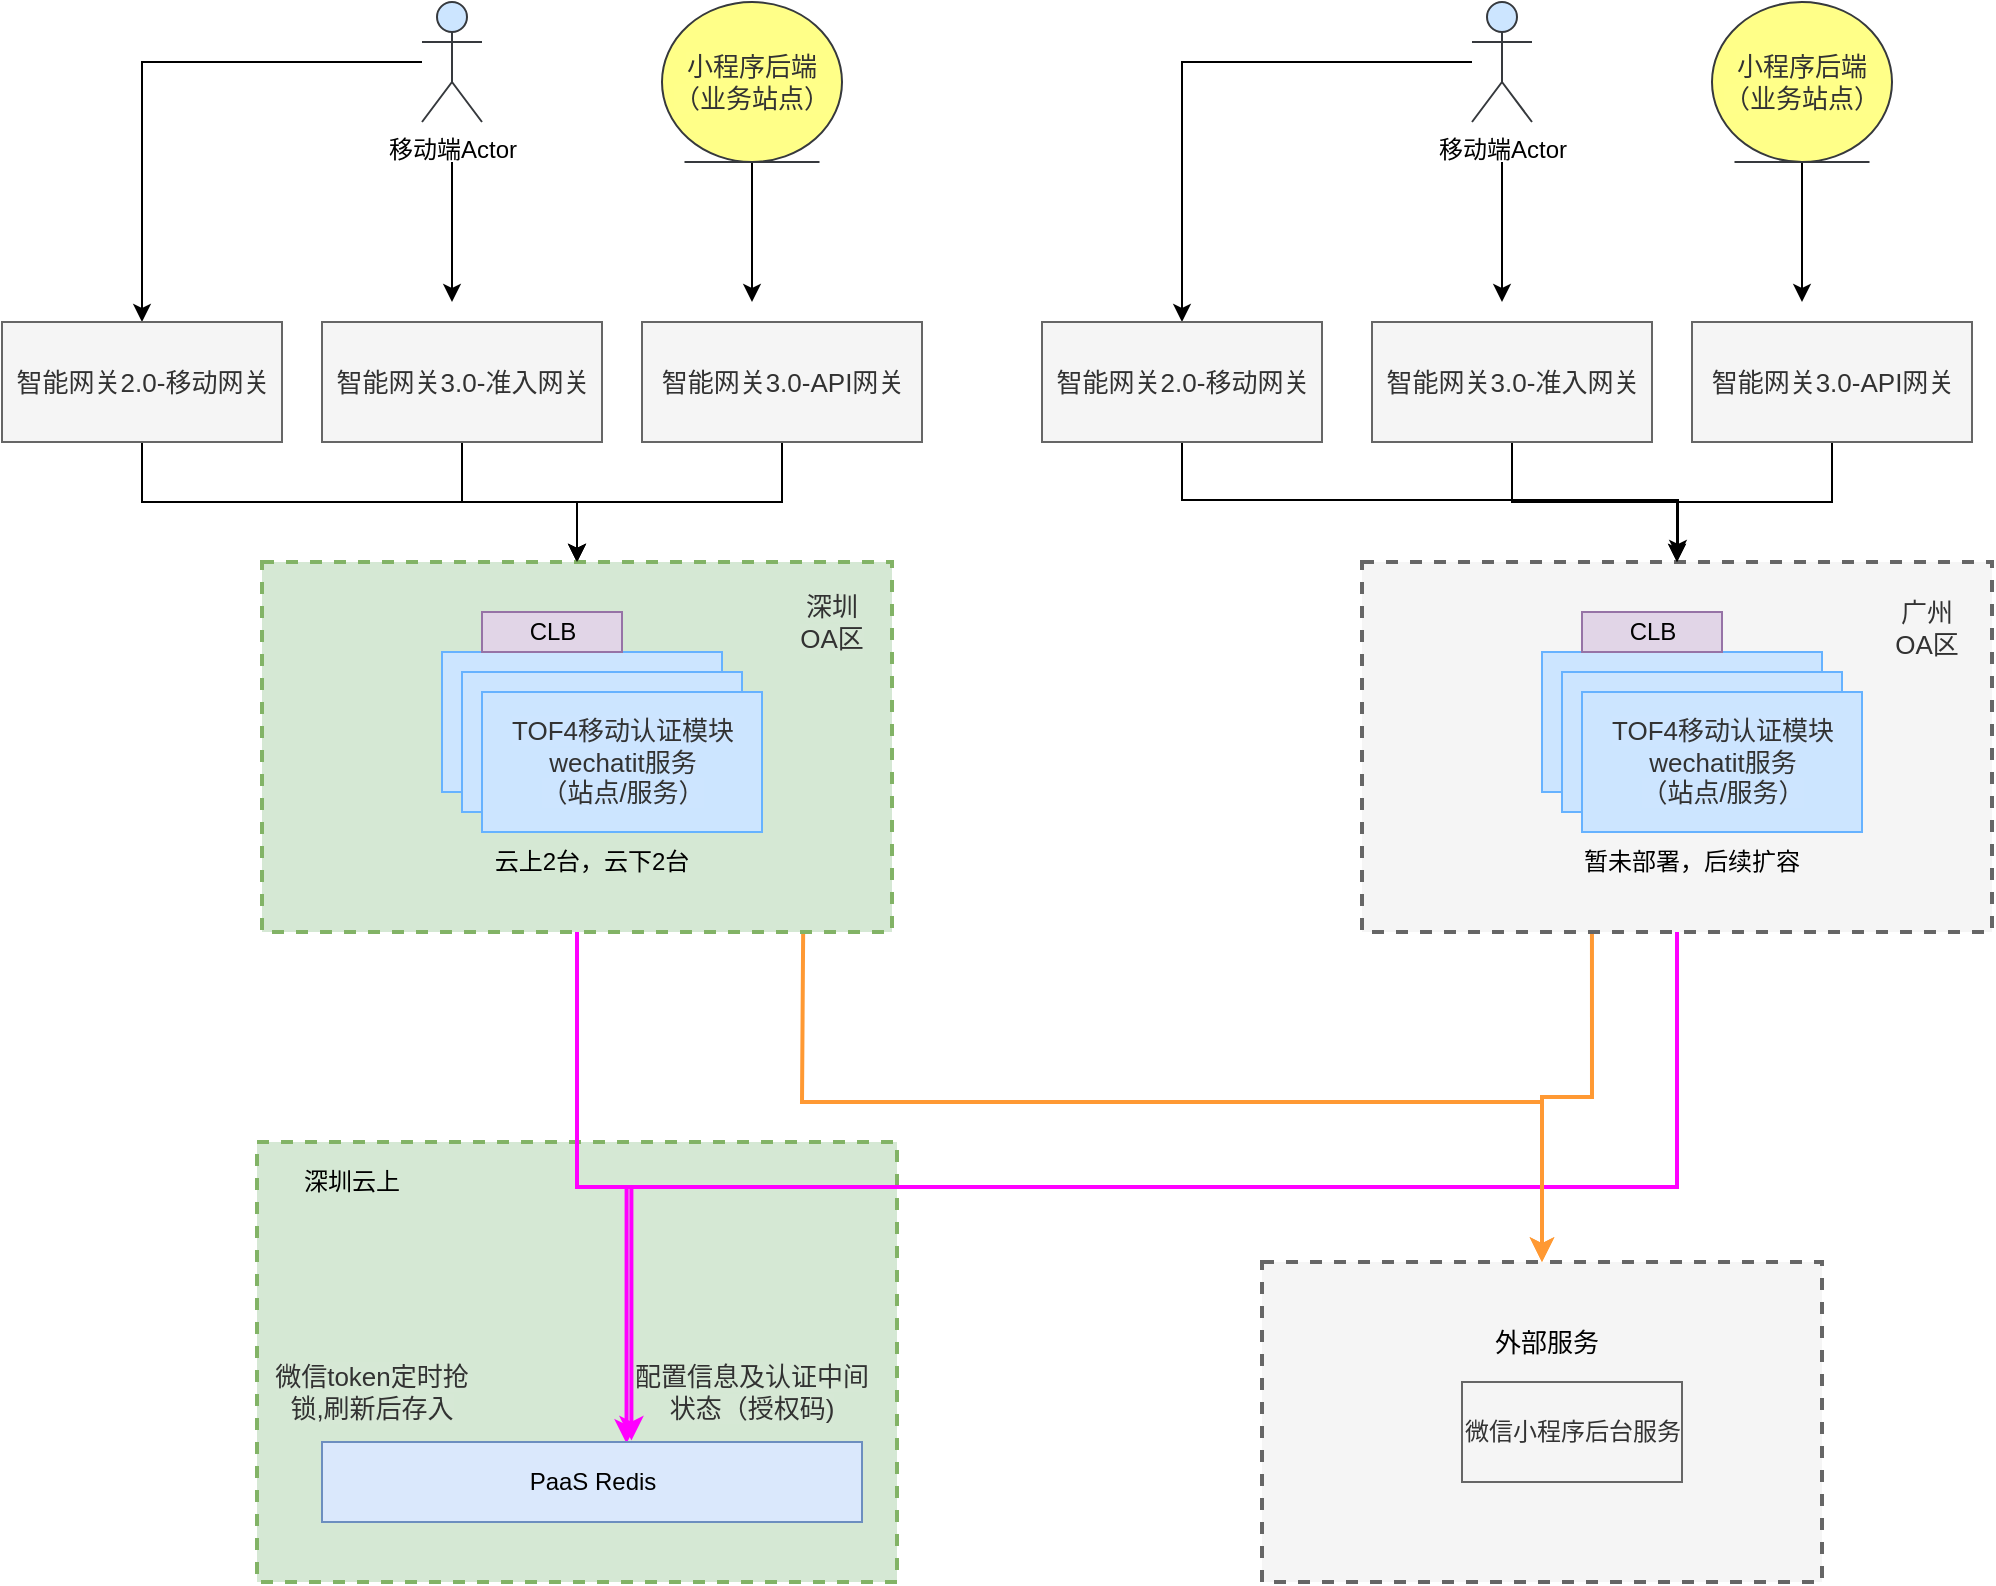 <mxfile version="15.6.6" type="github">
  <diagram id="l8hXMBHkgcEJcSW0mbfh" name="Page-1">
    <mxGraphModel dx="2595" dy="1459" grid="1" gridSize="10" guides="1" tooltips="1" connect="1" arrows="1" fold="1" page="1" pageScale="1" pageWidth="1169" pageHeight="827" math="0" shadow="0">
      <root>
        <mxCell id="0" />
        <mxCell id="1" parent="0" />
        <mxCell id="QLdKvDdlwKD8bKzd8T9b-104" value="" style="rounded=0;whiteSpace=wrap;html=1;dashed=1;strokeWidth=2;strokeColor=#82b366;fillColor=#d5e8d4;" vertex="1" parent="1">
          <mxGeometry x="-262.5" y="-140" width="320" height="220" as="geometry" />
        </mxCell>
        <mxCell id="QLdKvDdlwKD8bKzd8T9b-105" style="edgeStyle=orthogonalEdgeStyle;rounded=0;orthogonalLoop=1;jettySize=auto;html=1;" edge="1" parent="1">
          <mxGeometry relative="1" as="geometry">
            <mxPoint x="-165" y="-560" as="targetPoint" />
            <mxPoint x="-165" y="-630" as="sourcePoint" />
            <Array as="points">
              <mxPoint x="-165" y="-580" />
              <mxPoint x="-165" y="-580" />
            </Array>
          </mxGeometry>
        </mxCell>
        <mxCell id="QLdKvDdlwKD8bKzd8T9b-106" style="edgeStyle=orthogonalEdgeStyle;rounded=0;orthogonalLoop=1;jettySize=auto;html=1;" edge="1" parent="1" source="QLdKvDdlwKD8bKzd8T9b-107" target="QLdKvDdlwKD8bKzd8T9b-149">
          <mxGeometry relative="1" as="geometry" />
        </mxCell>
        <mxCell id="QLdKvDdlwKD8bKzd8T9b-107" value="移动端Actor" style="shape=umlActor;verticalLabelPosition=bottom;verticalAlign=top;html=1;fillColor=#cce5ff;strokeColor=#36393d;" vertex="1" parent="1">
          <mxGeometry x="-180" y="-710" width="30" height="60" as="geometry" />
        </mxCell>
        <mxCell id="QLdKvDdlwKD8bKzd8T9b-108" style="edgeStyle=orthogonalEdgeStyle;rounded=0;orthogonalLoop=1;jettySize=auto;html=1;exitX=0.5;exitY=1;exitDx=0;exitDy=0;" edge="1" parent="1" source="QLdKvDdlwKD8bKzd8T9b-109">
          <mxGeometry relative="1" as="geometry">
            <mxPoint x="-15" y="-560" as="targetPoint" />
          </mxGeometry>
        </mxCell>
        <mxCell id="QLdKvDdlwKD8bKzd8T9b-109" value="&lt;span style=&quot;color: rgb(50 , 50 , 50) ; font-size: 13px ; background-color: rgba(255 , 255 , 255 , 0.01)&quot;&gt;小程序后端（业务站点）&lt;/span&gt;" style="ellipse;shape=umlEntity;whiteSpace=wrap;html=1;fillColor=#ffff88;strokeColor=#36393d;" vertex="1" parent="1">
          <mxGeometry x="-60" y="-710" width="90" height="80" as="geometry" />
        </mxCell>
        <mxCell id="QLdKvDdlwKD8bKzd8T9b-110" style="edgeStyle=orthogonalEdgeStyle;rounded=0;orthogonalLoop=1;jettySize=auto;html=1;exitX=0.5;exitY=1;exitDx=0;exitDy=0;entryX=0.5;entryY=0;entryDx=0;entryDy=0;" edge="1" parent="1" source="QLdKvDdlwKD8bKzd8T9b-111" target="QLdKvDdlwKD8bKzd8T9b-116">
          <mxGeometry relative="1" as="geometry" />
        </mxCell>
        <mxCell id="QLdKvDdlwKD8bKzd8T9b-111" value="&lt;span style=&quot;color: rgb(50 , 50 , 50) ; font-size: 13px ; background-color: rgba(255 , 255 , 255 , 0.01)&quot;&gt;智能网关3.0-准入网关&lt;/span&gt;" style="html=1;fillColor=#f5f5f5;strokeColor=#666666;fontColor=#333333;" vertex="1" parent="1">
          <mxGeometry x="-230" y="-550" width="140" height="60" as="geometry" />
        </mxCell>
        <mxCell id="QLdKvDdlwKD8bKzd8T9b-112" style="edgeStyle=orthogonalEdgeStyle;rounded=0;orthogonalLoop=1;jettySize=auto;html=1;exitX=0.5;exitY=1;exitDx=0;exitDy=0;entryX=0.5;entryY=0;entryDx=0;entryDy=0;" edge="1" parent="1" source="QLdKvDdlwKD8bKzd8T9b-113" target="QLdKvDdlwKD8bKzd8T9b-116">
          <mxGeometry relative="1" as="geometry" />
        </mxCell>
        <mxCell id="QLdKvDdlwKD8bKzd8T9b-113" value="&lt;span style=&quot;color: rgb(50 , 50 , 50) ; font-size: 13px ; background-color: rgba(255 , 255 , 255 , 0.01)&quot;&gt;智能网关3.0-API网关&lt;/span&gt;" style="html=1;strokeColor=#666666;fillColor=#f5f5f5;fontColor=#333333;" vertex="1" parent="1">
          <mxGeometry x="-70" y="-550" width="140" height="60" as="geometry" />
        </mxCell>
        <mxCell id="QLdKvDdlwKD8bKzd8T9b-114" style="edgeStyle=orthogonalEdgeStyle;rounded=0;orthogonalLoop=1;jettySize=auto;html=1;exitX=0.5;exitY=1;exitDx=0;exitDy=0;entryX=0.573;entryY=-0.02;entryDx=0;entryDy=0;entryPerimeter=0;strokeColor=#FF00FF;strokeWidth=2;" edge="1" parent="1" source="QLdKvDdlwKD8bKzd8T9b-116" target="QLdKvDdlwKD8bKzd8T9b-139">
          <mxGeometry relative="1" as="geometry" />
        </mxCell>
        <mxCell id="QLdKvDdlwKD8bKzd8T9b-115" style="edgeStyle=orthogonalEdgeStyle;rounded=0;orthogonalLoop=1;jettySize=auto;html=1;exitX=0.86;exitY=1;exitDx=0;exitDy=0;entryX=0.5;entryY=0;entryDx=0;entryDy=0;exitPerimeter=0;fillColor=#ffcc99;strokeColor=#FF9933;strokeWidth=2;" edge="1" parent="1" source="QLdKvDdlwKD8bKzd8T9b-116" target="QLdKvDdlwKD8bKzd8T9b-143">
          <mxGeometry relative="1" as="geometry">
            <Array as="points">
              <mxPoint x="11" y="-291" />
              <mxPoint x="10" y="-160" />
              <mxPoint x="405" y="-160" />
            </Array>
          </mxGeometry>
        </mxCell>
        <mxCell id="QLdKvDdlwKD8bKzd8T9b-116" value="" style="html=1;dashed=1;strokeWidth=2;strokeColor=#82b366;fillColor=#d5e8d4;" vertex="1" parent="1">
          <mxGeometry x="-260" y="-430" width="315" height="185" as="geometry" />
        </mxCell>
        <mxCell id="QLdKvDdlwKD8bKzd8T9b-117" value="&lt;div style=&quot;resize: none ; outline: 0px ; font-size: 13px ; color: rgb(50 , 50 , 50)&quot;&gt;&lt;br&gt;&lt;/div&gt;" style="html=1;strokeColor=#66B2FF;fillColor=#CCE5FF;" vertex="1" parent="1">
          <mxGeometry x="-170" y="-385" width="140" height="70" as="geometry" />
        </mxCell>
        <mxCell id="QLdKvDdlwKD8bKzd8T9b-118" value="&lt;div style=&quot;resize: none ; outline: 0px ; font-size: 13px ; color: rgb(50 , 50 , 50)&quot;&gt;&lt;br&gt;&lt;/div&gt;" style="html=1;strokeColor=#66B2FF;fillColor=#CCE5FF;" vertex="1" parent="1">
          <mxGeometry x="-160" y="-375" width="140" height="70" as="geometry" />
        </mxCell>
        <mxCell id="QLdKvDdlwKD8bKzd8T9b-119" value="&lt;div style=&quot;resize: none ; outline: 0px ; font-size: 13px ; color: rgb(50 , 50 , 50)&quot;&gt;&lt;/div&gt;&lt;span style=&quot;color: rgb(50 , 50 , 50) ; font-size: 13px ; background-color: rgba(255 , 255 , 255 , 0.01)&quot;&gt;TOF4移动认证模块&lt;br&gt;wechatit服务&lt;br&gt;（站点/服务）&lt;/span&gt;" style="html=1;strokeColor=#66B2FF;fillColor=#CCE5FF;" vertex="1" parent="1">
          <mxGeometry x="-150" y="-365" width="140" height="70" as="geometry" />
        </mxCell>
        <mxCell id="QLdKvDdlwKD8bKzd8T9b-120" value="CLB" style="html=1;fillColor=#e1d5e7;strokeColor=#9673a6;" vertex="1" parent="1">
          <mxGeometry x="-150" y="-405" width="70" height="20" as="geometry" />
        </mxCell>
        <mxCell id="QLdKvDdlwKD8bKzd8T9b-121" value="&lt;span style=&quot;color: rgb(50 , 50 , 50) ; font-size: 13px ; background-color: rgba(255 , 255 , 255 , 0.01)&quot;&gt;深圳OA区&lt;/span&gt;" style="text;html=1;strokeColor=none;fillColor=none;align=center;verticalAlign=middle;whiteSpace=wrap;rounded=0;" vertex="1" parent="1">
          <mxGeometry x="5" y="-410" width="40" height="20" as="geometry" />
        </mxCell>
        <mxCell id="QLdKvDdlwKD8bKzd8T9b-122" value="云上2台，云下2台" style="text;html=1;strokeColor=none;fillColor=none;align=center;verticalAlign=middle;whiteSpace=wrap;rounded=0;" vertex="1" parent="1">
          <mxGeometry x="-170" y="-290" width="150" height="20" as="geometry" />
        </mxCell>
        <mxCell id="QLdKvDdlwKD8bKzd8T9b-123" style="edgeStyle=orthogonalEdgeStyle;rounded=0;orthogonalLoop=1;jettySize=auto;html=1;exitX=0.5;exitY=1;exitDx=0;exitDy=0;entryX=0.564;entryY=0.02;entryDx=0;entryDy=0;entryPerimeter=0;strokeColor=#FF00FF;strokeWidth=2;" edge="1" parent="1" source="QLdKvDdlwKD8bKzd8T9b-125" target="QLdKvDdlwKD8bKzd8T9b-139">
          <mxGeometry relative="1" as="geometry">
            <mxPoint x="-102" y="-80" as="targetPoint" />
          </mxGeometry>
        </mxCell>
        <mxCell id="QLdKvDdlwKD8bKzd8T9b-124" style="edgeStyle=orthogonalEdgeStyle;rounded=0;orthogonalLoop=1;jettySize=auto;html=1;exitX=0.365;exitY=1.005;exitDx=0;exitDy=0;entryX=0.5;entryY=0;entryDx=0;entryDy=0;exitPerimeter=0;strokeWidth=2;strokeColor=#FF9933;" edge="1" parent="1" source="QLdKvDdlwKD8bKzd8T9b-125" target="QLdKvDdlwKD8bKzd8T9b-143">
          <mxGeometry relative="1" as="geometry" />
        </mxCell>
        <mxCell id="QLdKvDdlwKD8bKzd8T9b-125" value="" style="html=1;dashed=1;strokeColor=#666666;strokeWidth=2;fillColor=#f5f5f5;fontColor=#333333;" vertex="1" parent="1">
          <mxGeometry x="290" y="-430" width="315" height="185" as="geometry" />
        </mxCell>
        <mxCell id="QLdKvDdlwKD8bKzd8T9b-126" value="&lt;div style=&quot;resize: none ; outline: 0px ; font-size: 13px ; color: rgb(50 , 50 , 50)&quot;&gt;&lt;br&gt;&lt;/div&gt;" style="html=1;strokeColor=#66B2FF;fillColor=#CCE5FF;" vertex="1" parent="1">
          <mxGeometry x="380" y="-385" width="140" height="70" as="geometry" />
        </mxCell>
        <mxCell id="QLdKvDdlwKD8bKzd8T9b-127" value="CLB" style="html=1;fillColor=#e1d5e7;strokeColor=#9673a6;" vertex="1" parent="1">
          <mxGeometry x="400" y="-405" width="70" height="20" as="geometry" />
        </mxCell>
        <mxCell id="QLdKvDdlwKD8bKzd8T9b-128" value="&lt;span style=&quot;color: rgb(50 , 50 , 50) ; font-size: 13px ; background-color: rgba(255 , 255 , 255 , 0.01)&quot;&gt;广州&lt;br&gt;OA区&lt;/span&gt;" style="text;html=1;strokeColor=none;fillColor=none;align=center;verticalAlign=middle;whiteSpace=wrap;rounded=0;" vertex="1" parent="1">
          <mxGeometry x="550" y="-405" width="45" height="15" as="geometry" />
        </mxCell>
        <mxCell id="QLdKvDdlwKD8bKzd8T9b-129" value="暂未部署，后续扩容" style="text;html=1;strokeColor=none;fillColor=none;align=center;verticalAlign=middle;whiteSpace=wrap;rounded=0;" vertex="1" parent="1">
          <mxGeometry x="370" y="-290" width="170" height="20" as="geometry" />
        </mxCell>
        <mxCell id="QLdKvDdlwKD8bKzd8T9b-130" style="edgeStyle=orthogonalEdgeStyle;rounded=0;orthogonalLoop=1;jettySize=auto;html=1;" edge="1" parent="1">
          <mxGeometry relative="1" as="geometry">
            <mxPoint x="360" y="-560" as="targetPoint" />
            <mxPoint x="360" y="-630" as="sourcePoint" />
            <Array as="points">
              <mxPoint x="360" y="-580" />
              <mxPoint x="360" y="-580" />
            </Array>
          </mxGeometry>
        </mxCell>
        <mxCell id="QLdKvDdlwKD8bKzd8T9b-131" style="edgeStyle=orthogonalEdgeStyle;rounded=0;orthogonalLoop=1;jettySize=auto;html=1;" edge="1" parent="1" source="QLdKvDdlwKD8bKzd8T9b-132" target="QLdKvDdlwKD8bKzd8T9b-151">
          <mxGeometry relative="1" as="geometry" />
        </mxCell>
        <mxCell id="QLdKvDdlwKD8bKzd8T9b-132" value="移动端Actor" style="shape=umlActor;verticalLabelPosition=bottom;verticalAlign=top;html=1;fillColor=#cce5ff;strokeColor=#36393d;" vertex="1" parent="1">
          <mxGeometry x="345" y="-710" width="30" height="60" as="geometry" />
        </mxCell>
        <mxCell id="QLdKvDdlwKD8bKzd8T9b-133" style="edgeStyle=orthogonalEdgeStyle;rounded=0;orthogonalLoop=1;jettySize=auto;html=1;exitX=0.5;exitY=1;exitDx=0;exitDy=0;" edge="1" parent="1" source="QLdKvDdlwKD8bKzd8T9b-134">
          <mxGeometry relative="1" as="geometry">
            <mxPoint x="510" y="-560" as="targetPoint" />
          </mxGeometry>
        </mxCell>
        <mxCell id="QLdKvDdlwKD8bKzd8T9b-134" value="&lt;span style=&quot;color: rgb(50 , 50 , 50) ; font-size: 13px ; background-color: rgba(255 , 255 , 255 , 0.01)&quot;&gt;小程序后端（业务站点）&lt;/span&gt;" style="ellipse;shape=umlEntity;whiteSpace=wrap;html=1;fillColor=#ffff88;strokeColor=#36393d;" vertex="1" parent="1">
          <mxGeometry x="465" y="-710" width="90" height="80" as="geometry" />
        </mxCell>
        <mxCell id="QLdKvDdlwKD8bKzd8T9b-135" style="edgeStyle=orthogonalEdgeStyle;rounded=0;orthogonalLoop=1;jettySize=auto;html=1;exitX=0.5;exitY=1;exitDx=0;exitDy=0;entryX=0.5;entryY=0;entryDx=0;entryDy=0;" edge="1" parent="1" source="QLdKvDdlwKD8bKzd8T9b-136" target="QLdKvDdlwKD8bKzd8T9b-125">
          <mxGeometry relative="1" as="geometry">
            <Array as="points">
              <mxPoint x="365" y="-460" />
              <mxPoint x="448" y="-460" />
            </Array>
          </mxGeometry>
        </mxCell>
        <mxCell id="QLdKvDdlwKD8bKzd8T9b-136" value="&lt;span style=&quot;color: rgb(50 , 50 , 50) ; font-size: 13px ; background-color: rgba(255 , 255 , 255 , 0.01)&quot;&gt;智能网关3.0-准入网关&lt;/span&gt;" style="html=1;strokeColor=#666666;fillColor=#f5f5f5;fontColor=#333333;" vertex="1" parent="1">
          <mxGeometry x="295" y="-550" width="140" height="60" as="geometry" />
        </mxCell>
        <mxCell id="QLdKvDdlwKD8bKzd8T9b-137" style="edgeStyle=orthogonalEdgeStyle;rounded=0;orthogonalLoop=1;jettySize=auto;html=1;exitX=0.5;exitY=1;exitDx=0;exitDy=0;entryX=0.5;entryY=0;entryDx=0;entryDy=0;" edge="1" parent="1" source="QLdKvDdlwKD8bKzd8T9b-138" target="QLdKvDdlwKD8bKzd8T9b-125">
          <mxGeometry relative="1" as="geometry" />
        </mxCell>
        <mxCell id="QLdKvDdlwKD8bKzd8T9b-138" value="&lt;span style=&quot;color: rgb(50 , 50 , 50) ; font-size: 13px ; background-color: rgba(255 , 255 , 255 , 0.01)&quot;&gt;智能网关3.0-API网关&lt;/span&gt;" style="html=1;strokeColor=#666666;fillColor=#f5f5f5;fontColor=#333333;" vertex="1" parent="1">
          <mxGeometry x="455" y="-550" width="140" height="60" as="geometry" />
        </mxCell>
        <mxCell id="QLdKvDdlwKD8bKzd8T9b-139" value="PaaS Redis" style="html=1;strokeColor=#6c8ebf;fillColor=#dae8fc;" vertex="1" parent="1">
          <mxGeometry x="-230" y="10" width="270" height="40" as="geometry" />
        </mxCell>
        <mxCell id="QLdKvDdlwKD8bKzd8T9b-140" value="深圳云上" style="text;html=1;strokeColor=none;fillColor=none;align=center;verticalAlign=middle;whiteSpace=wrap;rounded=0;dashed=1;" vertex="1" parent="1">
          <mxGeometry x="-250" y="-130" width="70" height="20" as="geometry" />
        </mxCell>
        <mxCell id="QLdKvDdlwKD8bKzd8T9b-141" value="&lt;span style=&quot;color: rgb(50 , 50 , 50) ; font-size: 13px ; background-color: rgba(255 , 255 , 255 , 0.01)&quot;&gt;微信token定时抢锁,刷新后存入&lt;/span&gt;" style="text;html=1;strokeColor=none;fillColor=none;align=center;verticalAlign=middle;whiteSpace=wrap;rounded=0;dashed=1;" vertex="1" parent="1">
          <mxGeometry x="-255" y="-30" width="100" height="30" as="geometry" />
        </mxCell>
        <mxCell id="QLdKvDdlwKD8bKzd8T9b-142" value="&lt;span style=&quot;color: rgb(50 , 50 , 50) ; font-size: 13px ; background-color: rgba(255 , 255 , 255 , 0.01)&quot;&gt;配置信息及认证中间状态（授权码)&lt;/span&gt;" style="text;html=1;strokeColor=none;fillColor=none;align=center;verticalAlign=middle;whiteSpace=wrap;rounded=0;dashed=1;" vertex="1" parent="1">
          <mxGeometry x="-75" y="-45" width="120" height="60" as="geometry" />
        </mxCell>
        <mxCell id="QLdKvDdlwKD8bKzd8T9b-143" value="" style="rounded=0;whiteSpace=wrap;html=1;dashed=1;strokeWidth=2;strokeColor=#666666;fillColor=#f5f5f5;fontColor=#333333;" vertex="1" parent="1">
          <mxGeometry x="240" y="-80" width="280" height="160" as="geometry" />
        </mxCell>
        <mxCell id="QLdKvDdlwKD8bKzd8T9b-144" value="&lt;font style=&quot;font-size: 13px&quot;&gt;外部服务&lt;/font&gt;" style="text;html=1;strokeColor=none;fillColor=none;align=center;verticalAlign=middle;whiteSpace=wrap;rounded=0;dashed=1;" vertex="1" parent="1">
          <mxGeometry x="340" y="-50" width="85" height="20" as="geometry" />
        </mxCell>
        <mxCell id="QLdKvDdlwKD8bKzd8T9b-145" value="微信小程序后台服务" style="html=1;strokeColor=#666666;fillColor=#f5f5f5;fontColor=#333333;" vertex="1" parent="1">
          <mxGeometry x="340" y="-20" width="110" height="50" as="geometry" />
        </mxCell>
        <mxCell id="QLdKvDdlwKD8bKzd8T9b-146" value="&lt;div style=&quot;resize: none ; outline: 0px ; font-size: 13px ; color: rgb(50 , 50 , 50)&quot;&gt;&lt;br&gt;&lt;/div&gt;" style="html=1;strokeColor=#66B2FF;fillColor=#CCE5FF;" vertex="1" parent="1">
          <mxGeometry x="390" y="-375" width="140" height="70" as="geometry" />
        </mxCell>
        <mxCell id="QLdKvDdlwKD8bKzd8T9b-147" value="&lt;div style=&quot;resize: none ; outline: 0px ; font-size: 13px ; color: rgb(50 , 50 , 50)&quot;&gt;&lt;/div&gt;&lt;span style=&quot;color: rgb(50 , 50 , 50) ; font-size: 13px ; background-color: rgba(255 , 255 , 255 , 0.01)&quot;&gt;TOF4移动认证模块&lt;/span&gt;&lt;br style=&quot;color: rgb(50 , 50 , 50) ; font-size: 13px&quot;&gt;&lt;span style=&quot;color: rgb(50 , 50 , 50) ; font-size: 13px ; background-color: rgba(255 , 255 , 255 , 0.01)&quot;&gt;wechatit服务&lt;/span&gt;&lt;br style=&quot;color: rgb(50 , 50 , 50) ; font-size: 13px&quot;&gt;&lt;span style=&quot;color: rgb(50 , 50 , 50) ; font-size: 13px ; background-color: rgba(255 , 255 , 255 , 0.01)&quot;&gt;（站点/服务）&lt;/span&gt;" style="html=1;strokeColor=#66B2FF;fillColor=#CCE5FF;" vertex="1" parent="1">
          <mxGeometry x="400" y="-365" width="140" height="70" as="geometry" />
        </mxCell>
        <mxCell id="QLdKvDdlwKD8bKzd8T9b-148" style="edgeStyle=orthogonalEdgeStyle;rounded=0;orthogonalLoop=1;jettySize=auto;html=1;entryX=0.5;entryY=0;entryDx=0;entryDy=0;" edge="1" parent="1" source="QLdKvDdlwKD8bKzd8T9b-149" target="QLdKvDdlwKD8bKzd8T9b-116">
          <mxGeometry relative="1" as="geometry" />
        </mxCell>
        <mxCell id="QLdKvDdlwKD8bKzd8T9b-149" value="&lt;span style=&quot;color: rgb(50 , 50 , 50) ; font-size: 13px ; background-color: rgba(255 , 255 , 255 , 0.01)&quot;&gt;智能网关2.0-移动网关&lt;/span&gt;" style="html=1;fillColor=#f5f5f5;strokeColor=#666666;fontColor=#333333;" vertex="1" parent="1">
          <mxGeometry x="-390" y="-550" width="140" height="60" as="geometry" />
        </mxCell>
        <mxCell id="QLdKvDdlwKD8bKzd8T9b-150" style="edgeStyle=orthogonalEdgeStyle;rounded=0;orthogonalLoop=1;jettySize=auto;html=1;exitX=0.5;exitY=1;exitDx=0;exitDy=0;" edge="1" parent="1" source="QLdKvDdlwKD8bKzd8T9b-151">
          <mxGeometry relative="1" as="geometry">
            <mxPoint x="448" y="-432" as="targetPoint" />
            <Array as="points">
              <mxPoint x="200" y="-461" />
              <mxPoint x="448" y="-461" />
            </Array>
          </mxGeometry>
        </mxCell>
        <mxCell id="QLdKvDdlwKD8bKzd8T9b-151" value="&lt;span style=&quot;color: rgb(50 , 50 , 50) ; font-size: 13px ; background-color: rgba(255 , 255 , 255 , 0.01)&quot;&gt;智能网关2.0-移动网关&lt;/span&gt;" style="html=1;strokeColor=#666666;fillColor=#f5f5f5;fontColor=#333333;" vertex="1" parent="1">
          <mxGeometry x="130" y="-550" width="140" height="60" as="geometry" />
        </mxCell>
      </root>
    </mxGraphModel>
  </diagram>
</mxfile>
